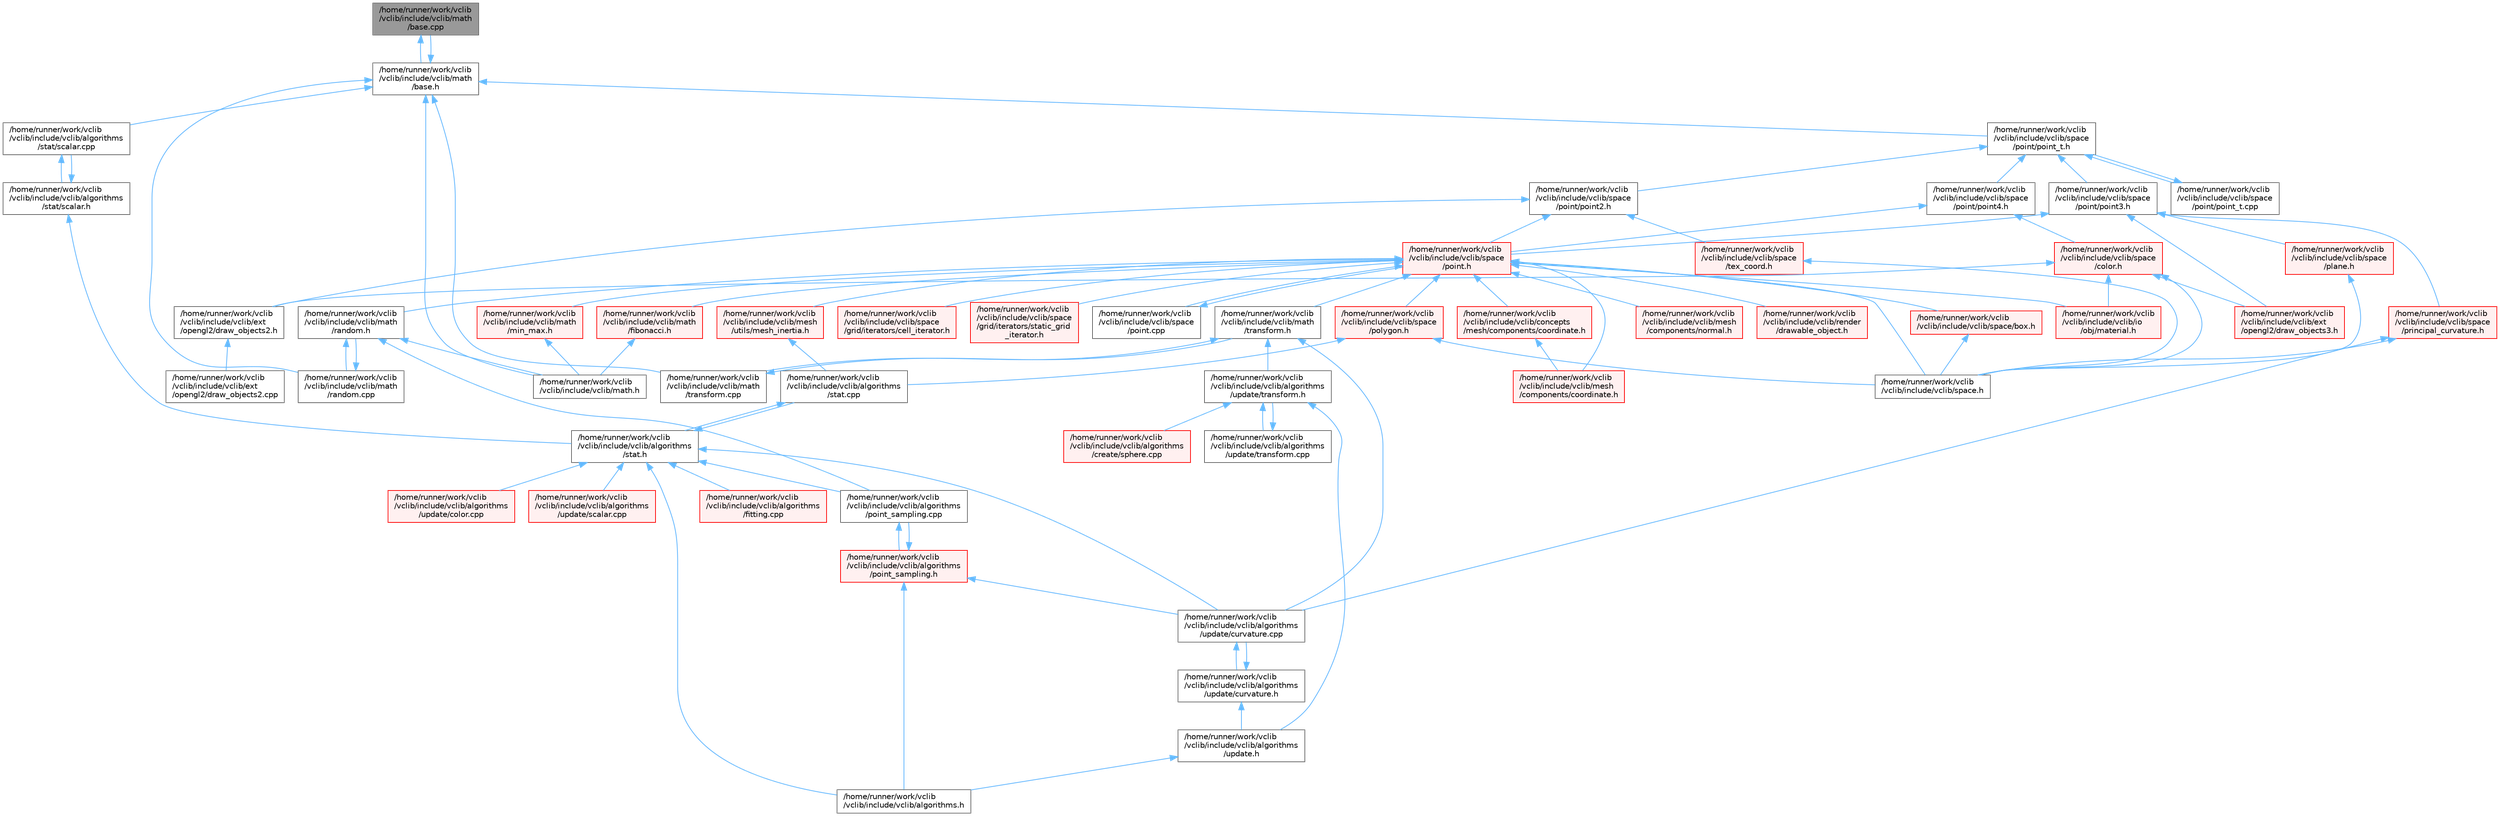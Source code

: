 digraph "/home/runner/work/vclib/vclib/include/vclib/math/base.cpp"
{
 // LATEX_PDF_SIZE
  bgcolor="transparent";
  edge [fontname=Helvetica,fontsize=10,labelfontname=Helvetica,labelfontsize=10];
  node [fontname=Helvetica,fontsize=10,shape=box,height=0.2,width=0.4];
  Node1 [label="/home/runner/work/vclib\l/vclib/include/vclib/math\l/base.cpp",height=0.2,width=0.4,color="gray40", fillcolor="grey60", style="filled", fontcolor="black",tooltip=" "];
  Node1 -> Node2 [dir="back",color="steelblue1",style="solid"];
  Node2 [label="/home/runner/work/vclib\l/vclib/include/vclib/math\l/base.h",height=0.2,width=0.4,color="grey40", fillcolor="white", style="filled",URL="$math_2base_8h.html",tooltip=" "];
  Node2 -> Node3 [dir="back",color="steelblue1",style="solid"];
  Node3 [label="/home/runner/work/vclib\l/vclib/include/vclib/algorithms\l/stat/scalar.cpp",height=0.2,width=0.4,color="grey40", fillcolor="white", style="filled",URL="$algorithms_2stat_2scalar_8cpp.html",tooltip=" "];
  Node3 -> Node4 [dir="back",color="steelblue1",style="solid"];
  Node4 [label="/home/runner/work/vclib\l/vclib/include/vclib/algorithms\l/stat/scalar.h",height=0.2,width=0.4,color="grey40", fillcolor="white", style="filled",URL="$algorithms_2stat_2scalar_8h.html",tooltip=" "];
  Node4 -> Node5 [dir="back",color="steelblue1",style="solid"];
  Node5 [label="/home/runner/work/vclib\l/vclib/include/vclib/algorithms\l/stat.h",height=0.2,width=0.4,color="grey40", fillcolor="white", style="filled",URL="$stat_8h.html",tooltip=" "];
  Node5 -> Node6 [dir="back",color="steelblue1",style="solid"];
  Node6 [label="/home/runner/work/vclib\l/vclib/include/vclib/algorithms.h",height=0.2,width=0.4,color="grey40", fillcolor="white", style="filled",URL="$algorithms_8h.html",tooltip=" "];
  Node5 -> Node7 [dir="back",color="steelblue1",style="solid"];
  Node7 [label="/home/runner/work/vclib\l/vclib/include/vclib/algorithms\l/fitting.cpp",height=0.2,width=0.4,color="red", fillcolor="#FFF0F0", style="filled",URL="$fitting_8cpp.html",tooltip=" "];
  Node5 -> Node9 [dir="back",color="steelblue1",style="solid"];
  Node9 [label="/home/runner/work/vclib\l/vclib/include/vclib/algorithms\l/point_sampling.cpp",height=0.2,width=0.4,color="grey40", fillcolor="white", style="filled",URL="$point__sampling_8cpp.html",tooltip=" "];
  Node9 -> Node10 [dir="back",color="steelblue1",style="solid"];
  Node10 [label="/home/runner/work/vclib\l/vclib/include/vclib/algorithms\l/point_sampling.h",height=0.2,width=0.4,color="red", fillcolor="#FFF0F0", style="filled",URL="$point__sampling_8h.html",tooltip=" "];
  Node10 -> Node6 [dir="back",color="steelblue1",style="solid"];
  Node10 -> Node9 [dir="back",color="steelblue1",style="solid"];
  Node10 -> Node14 [dir="back",color="steelblue1",style="solid"];
  Node14 [label="/home/runner/work/vclib\l/vclib/include/vclib/algorithms\l/update/curvature.cpp",height=0.2,width=0.4,color="grey40", fillcolor="white", style="filled",URL="$curvature_8cpp.html",tooltip=" "];
  Node14 -> Node15 [dir="back",color="steelblue1",style="solid"];
  Node15 [label="/home/runner/work/vclib\l/vclib/include/vclib/algorithms\l/update/curvature.h",height=0.2,width=0.4,color="grey40", fillcolor="white", style="filled",URL="$curvature_8h.html",tooltip=" "];
  Node15 -> Node16 [dir="back",color="steelblue1",style="solid"];
  Node16 [label="/home/runner/work/vclib\l/vclib/include/vclib/algorithms\l/update.h",height=0.2,width=0.4,color="grey40", fillcolor="white", style="filled",URL="$update_8h.html",tooltip=" "];
  Node16 -> Node6 [dir="back",color="steelblue1",style="solid"];
  Node15 -> Node14 [dir="back",color="steelblue1",style="solid"];
  Node5 -> Node17 [dir="back",color="steelblue1",style="solid"];
  Node17 [label="/home/runner/work/vclib\l/vclib/include/vclib/algorithms\l/stat.cpp",height=0.2,width=0.4,color="grey40", fillcolor="white", style="filled",URL="$stat_8cpp.html",tooltip=" "];
  Node17 -> Node5 [dir="back",color="steelblue1",style="solid"];
  Node5 -> Node18 [dir="back",color="steelblue1",style="solid"];
  Node18 [label="/home/runner/work/vclib\l/vclib/include/vclib/algorithms\l/update/color.cpp",height=0.2,width=0.4,color="red", fillcolor="#FFF0F0", style="filled",URL="$algorithms_2update_2color_8cpp.html",tooltip=" "];
  Node5 -> Node14 [dir="back",color="steelblue1",style="solid"];
  Node5 -> Node20 [dir="back",color="steelblue1",style="solid"];
  Node20 [label="/home/runner/work/vclib\l/vclib/include/vclib/algorithms\l/update/scalar.cpp",height=0.2,width=0.4,color="red", fillcolor="#FFF0F0", style="filled",URL="$algorithms_2update_2scalar_8cpp.html",tooltip=" "];
  Node4 -> Node3 [dir="back",color="steelblue1",style="solid"];
  Node2 -> Node22 [dir="back",color="steelblue1",style="solid"];
  Node22 [label="/home/runner/work/vclib\l/vclib/include/vclib/math.h",height=0.2,width=0.4,color="grey40", fillcolor="white", style="filled",URL="$math_8h.html",tooltip=" "];
  Node2 -> Node1 [dir="back",color="steelblue1",style="solid"];
  Node2 -> Node23 [dir="back",color="steelblue1",style="solid"];
  Node23 [label="/home/runner/work/vclib\l/vclib/include/vclib/math\l/random.cpp",height=0.2,width=0.4,color="grey40", fillcolor="white", style="filled",URL="$random_8cpp.html",tooltip=" "];
  Node23 -> Node24 [dir="back",color="steelblue1",style="solid"];
  Node24 [label="/home/runner/work/vclib\l/vclib/include/vclib/math\l/random.h",height=0.2,width=0.4,color="grey40", fillcolor="white", style="filled",URL="$random_8h.html",tooltip=" "];
  Node24 -> Node9 [dir="back",color="steelblue1",style="solid"];
  Node24 -> Node22 [dir="back",color="steelblue1",style="solid"];
  Node24 -> Node23 [dir="back",color="steelblue1",style="solid"];
  Node2 -> Node25 [dir="back",color="steelblue1",style="solid"];
  Node25 [label="/home/runner/work/vclib\l/vclib/include/vclib/math\l/transform.cpp",height=0.2,width=0.4,color="grey40", fillcolor="white", style="filled",URL="$math_2transform_8cpp.html",tooltip=" "];
  Node25 -> Node26 [dir="back",color="steelblue1",style="solid"];
  Node26 [label="/home/runner/work/vclib\l/vclib/include/vclib/math\l/transform.h",height=0.2,width=0.4,color="grey40", fillcolor="white", style="filled",URL="$math_2transform_8h.html",tooltip=" "];
  Node26 -> Node14 [dir="back",color="steelblue1",style="solid"];
  Node26 -> Node27 [dir="back",color="steelblue1",style="solid"];
  Node27 [label="/home/runner/work/vclib\l/vclib/include/vclib/algorithms\l/update/transform.h",height=0.2,width=0.4,color="grey40", fillcolor="white", style="filled",URL="$algorithms_2update_2transform_8h.html",tooltip=" "];
  Node27 -> Node28 [dir="back",color="steelblue1",style="solid"];
  Node28 [label="/home/runner/work/vclib\l/vclib/include/vclib/algorithms\l/create/sphere.cpp",height=0.2,width=0.4,color="red", fillcolor="#FFF0F0", style="filled",URL="$algorithms_2create_2sphere_8cpp.html",tooltip=" "];
  Node27 -> Node16 [dir="back",color="steelblue1",style="solid"];
  Node27 -> Node31 [dir="back",color="steelblue1",style="solid"];
  Node31 [label="/home/runner/work/vclib\l/vclib/include/vclib/algorithms\l/update/transform.cpp",height=0.2,width=0.4,color="grey40", fillcolor="white", style="filled",URL="$algorithms_2update_2transform_8cpp.html",tooltip=" "];
  Node31 -> Node27 [dir="back",color="steelblue1",style="solid"];
  Node26 -> Node25 [dir="back",color="steelblue1",style="solid"];
  Node2 -> Node32 [dir="back",color="steelblue1",style="solid"];
  Node32 [label="/home/runner/work/vclib\l/vclib/include/vclib/space\l/point/point_t.h",height=0.2,width=0.4,color="grey40", fillcolor="white", style="filled",URL="$point__t_8h.html",tooltip=" "];
  Node32 -> Node33 [dir="back",color="steelblue1",style="solid"];
  Node33 [label="/home/runner/work/vclib\l/vclib/include/vclib/space\l/point/point2.h",height=0.2,width=0.4,color="grey40", fillcolor="white", style="filled",URL="$point2_8h.html",tooltip=" "];
  Node33 -> Node34 [dir="back",color="steelblue1",style="solid"];
  Node34 [label="/home/runner/work/vclib\l/vclib/include/vclib/ext\l/opengl2/draw_objects2.h",height=0.2,width=0.4,color="grey40", fillcolor="white", style="filled",URL="$draw__objects2_8h.html",tooltip=" "];
  Node34 -> Node35 [dir="back",color="steelblue1",style="solid"];
  Node35 [label="/home/runner/work/vclib\l/vclib/include/vclib/ext\l/opengl2/draw_objects2.cpp",height=0.2,width=0.4,color="grey40", fillcolor="white", style="filled",URL="$draw__objects2_8cpp.html",tooltip=" "];
  Node33 -> Node36 [dir="back",color="steelblue1",style="solid"];
  Node36 [label="/home/runner/work/vclib\l/vclib/include/vclib/space\l/point.h",height=0.2,width=0.4,color="red", fillcolor="#FFF0F0", style="filled",URL="$space_2point_8h.html",tooltip=" "];
  Node36 -> Node37 [dir="back",color="steelblue1",style="solid"];
  Node37 [label="/home/runner/work/vclib\l/vclib/include/vclib/concepts\l/mesh/components/coordinate.h",height=0.2,width=0.4,color="red", fillcolor="#FFF0F0", style="filled",URL="$concepts_2mesh_2components_2coordinate_8h.html",tooltip=" "];
  Node37 -> Node227 [dir="back",color="steelblue1",style="solid"];
  Node227 [label="/home/runner/work/vclib\l/vclib/include/vclib/mesh\l/components/coordinate.h",height=0.2,width=0.4,color="red", fillcolor="#FFF0F0", style="filled",URL="$mesh_2components_2coordinate_8h.html",tooltip=" "];
  Node36 -> Node230 [dir="back",color="steelblue1",style="solid"];
  Node230 [label="/home/runner/work/vclib\l/vclib/include/vclib/io\l/obj/material.h",height=0.2,width=0.4,color="red", fillcolor="#FFF0F0", style="filled",URL="$material_8h.html",tooltip=" "];
  Node36 -> Node232 [dir="back",color="steelblue1",style="solid"];
  Node232 [label="/home/runner/work/vclib\l/vclib/include/vclib/math\l/fibonacci.h",height=0.2,width=0.4,color="red", fillcolor="#FFF0F0", style="filled",URL="$fibonacci_8h.html",tooltip=" "];
  Node232 -> Node22 [dir="back",color="steelblue1",style="solid"];
  Node36 -> Node234 [dir="back",color="steelblue1",style="solid"];
  Node234 [label="/home/runner/work/vclib\l/vclib/include/vclib/math\l/min_max.h",height=0.2,width=0.4,color="red", fillcolor="#FFF0F0", style="filled",URL="$min__max_8h.html",tooltip=" "];
  Node234 -> Node22 [dir="back",color="steelblue1",style="solid"];
  Node36 -> Node24 [dir="back",color="steelblue1",style="solid"];
  Node36 -> Node26 [dir="back",color="steelblue1",style="solid"];
  Node36 -> Node227 [dir="back",color="steelblue1",style="solid"];
  Node36 -> Node251 [dir="back",color="steelblue1",style="solid"];
  Node251 [label="/home/runner/work/vclib\l/vclib/include/vclib/mesh\l/components/normal.h",height=0.2,width=0.4,color="red", fillcolor="#FFF0F0", style="filled",URL="$mesh_2components_2normal_8h.html",tooltip=" "];
  Node36 -> Node86 [dir="back",color="steelblue1",style="solid"];
  Node86 [label="/home/runner/work/vclib\l/vclib/include/vclib/mesh\l/utils/mesh_inertia.h",height=0.2,width=0.4,color="red", fillcolor="#FFF0F0", style="filled",URL="$mesh__inertia_8h.html",tooltip=" "];
  Node86 -> Node17 [dir="back",color="steelblue1",style="solid"];
  Node36 -> Node255 [dir="back",color="steelblue1",style="solid"];
  Node255 [label="/home/runner/work/vclib\l/vclib/include/vclib/render\l/drawable_object.h",height=0.2,width=0.4,color="red", fillcolor="#FFF0F0", style="filled",URL="$drawable__object_8h.html",tooltip=" "];
  Node36 -> Node53 [dir="back",color="steelblue1",style="solid"];
  Node53 [label="/home/runner/work/vclib\l/vclib/include/vclib/space.h",height=0.2,width=0.4,color="grey40", fillcolor="white", style="filled",URL="$space_8h.html",tooltip=" "];
  Node36 -> Node239 [dir="back",color="steelblue1",style="solid"];
  Node239 [label="/home/runner/work/vclib\l/vclib/include/vclib/space/box.h",height=0.2,width=0.4,color="red", fillcolor="#FFF0F0", style="filled",URL="$space_2box_8h.html",tooltip=" "];
  Node239 -> Node53 [dir="back",color="steelblue1",style="solid"];
  Node36 -> Node263 [dir="back",color="steelblue1",style="solid"];
  Node263 [label="/home/runner/work/vclib\l/vclib/include/vclib/space\l/grid/iterators/cell_iterator.h",height=0.2,width=0.4,color="red", fillcolor="#FFF0F0", style="filled",URL="$cell__iterator_8h.html",tooltip=" "];
  Node36 -> Node265 [dir="back",color="steelblue1",style="solid"];
  Node265 [label="/home/runner/work/vclib\l/vclib/include/vclib/space\l/grid/iterators/static_grid\l_iterator.h",height=0.2,width=0.4,color="red", fillcolor="#FFF0F0", style="filled",URL="$static__grid__iterator_8h.html",tooltip=" "];
  Node36 -> Node267 [dir="back",color="steelblue1",style="solid"];
  Node267 [label="/home/runner/work/vclib\l/vclib/include/vclib/space\l/point.cpp",height=0.2,width=0.4,color="grey40", fillcolor="white", style="filled",URL="$point_8cpp.html",tooltip=" "];
  Node267 -> Node36 [dir="back",color="steelblue1",style="solid"];
  Node36 -> Node219 [dir="back",color="steelblue1",style="solid"];
  Node219 [label="/home/runner/work/vclib\l/vclib/include/vclib/space\l/polygon.h",height=0.2,width=0.4,color="red", fillcolor="#FFF0F0", style="filled",URL="$space_2polygon_8h.html",tooltip=" "];
  Node219 -> Node17 [dir="back",color="steelblue1",style="solid"];
  Node219 -> Node53 [dir="back",color="steelblue1",style="solid"];
  Node33 -> Node276 [dir="back",color="steelblue1",style="solid"];
  Node276 [label="/home/runner/work/vclib\l/vclib/include/vclib/space\l/tex_coord.h",height=0.2,width=0.4,color="red", fillcolor="#FFF0F0", style="filled",URL="$space_2tex__coord_8h.html",tooltip=" "];
  Node276 -> Node53 [dir="back",color="steelblue1",style="solid"];
  Node32 -> Node285 [dir="back",color="steelblue1",style="solid"];
  Node285 [label="/home/runner/work/vclib\l/vclib/include/vclib/space\l/point/point3.h",height=0.2,width=0.4,color="grey40", fillcolor="white", style="filled",URL="$point3_8h.html",tooltip=" "];
  Node285 -> Node286 [dir="back",color="steelblue1",style="solid"];
  Node286 [label="/home/runner/work/vclib\l/vclib/include/vclib/ext\l/opengl2/draw_objects3.h",height=0.2,width=0.4,color="red", fillcolor="#FFF0F0", style="filled",URL="$draw__objects3_8h.html",tooltip=" "];
  Node285 -> Node288 [dir="back",color="steelblue1",style="solid"];
  Node288 [label="/home/runner/work/vclib\l/vclib/include/vclib/space\l/plane.h",height=0.2,width=0.4,color="red", fillcolor="#FFF0F0", style="filled",URL="$space_2plane_8h.html",tooltip=" "];
  Node288 -> Node53 [dir="back",color="steelblue1",style="solid"];
  Node285 -> Node36 [dir="back",color="steelblue1",style="solid"];
  Node285 -> Node290 [dir="back",color="steelblue1",style="solid"];
  Node290 [label="/home/runner/work/vclib\l/vclib/include/vclib/space\l/principal_curvature.h",height=0.2,width=0.4,color="red", fillcolor="#FFF0F0", style="filled",URL="$space_2principal__curvature_8h.html",tooltip=" "];
  Node290 -> Node14 [dir="back",color="steelblue1",style="solid"];
  Node290 -> Node53 [dir="back",color="steelblue1",style="solid"];
  Node32 -> Node294 [dir="back",color="steelblue1",style="solid"];
  Node294 [label="/home/runner/work/vclib\l/vclib/include/vclib/space\l/point/point4.h",height=0.2,width=0.4,color="grey40", fillcolor="white", style="filled",URL="$point4_8h.html",tooltip=" "];
  Node294 -> Node295 [dir="back",color="steelblue1",style="solid"];
  Node295 [label="/home/runner/work/vclib\l/vclib/include/vclib/space\l/color.h",height=0.2,width=0.4,color="red", fillcolor="#FFF0F0", style="filled",URL="$space_2color_8h.html",tooltip=" "];
  Node295 -> Node34 [dir="back",color="steelblue1",style="solid"];
  Node295 -> Node286 [dir="back",color="steelblue1",style="solid"];
  Node295 -> Node230 [dir="back",color="steelblue1",style="solid"];
  Node295 -> Node53 [dir="back",color="steelblue1",style="solid"];
  Node294 -> Node36 [dir="back",color="steelblue1",style="solid"];
  Node32 -> Node308 [dir="back",color="steelblue1",style="solid"];
  Node308 [label="/home/runner/work/vclib\l/vclib/include/vclib/space\l/point/point_t.cpp",height=0.2,width=0.4,color="grey40", fillcolor="white", style="filled",URL="$point__t_8cpp.html",tooltip=" "];
  Node308 -> Node32 [dir="back",color="steelblue1",style="solid"];
}
